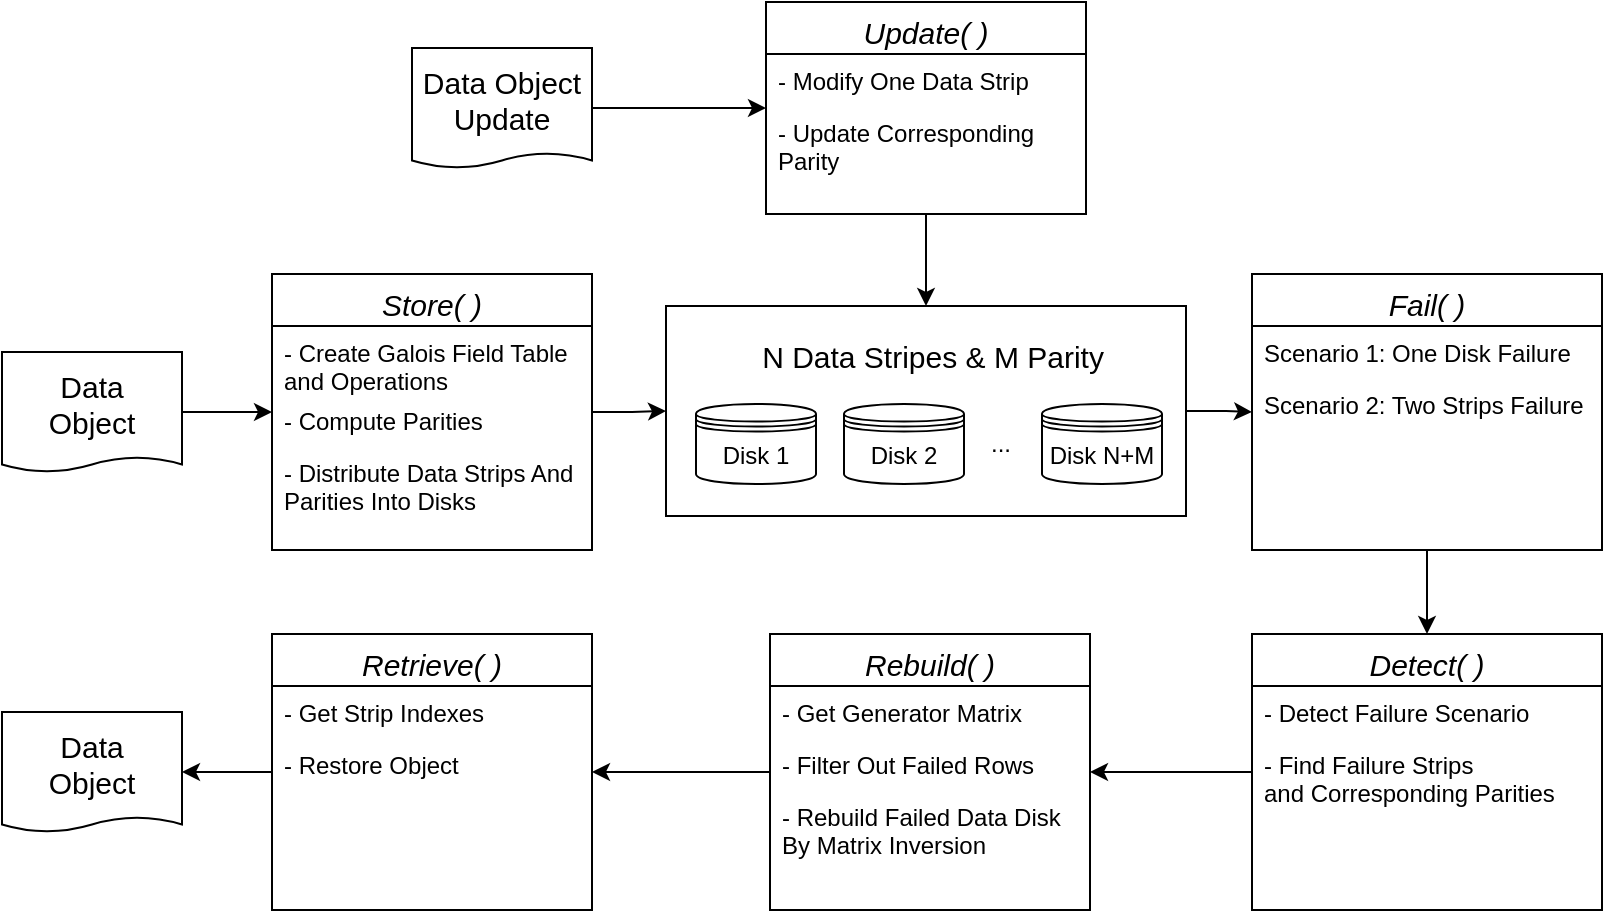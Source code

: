 <mxfile version="20.5.3" type="device" pages="2"><diagram id="C5RBs43oDa-KdzZeNtuy" name="Page-1"><mxGraphModel dx="2115" dy="504" grid="1" gridSize="10" guides="1" tooltips="1" connect="1" arrows="1" fold="1" page="1" pageScale="1" pageWidth="1169" pageHeight="827" math="0" shadow="0"><root><mxCell id="WIyWlLk6GJQsqaUBKTNV-0"/><mxCell id="WIyWlLk6GJQsqaUBKTNV-1" parent="WIyWlLk6GJQsqaUBKTNV-0"/><mxCell id="7iEQc7h5QQHcq91o94cX-3" value="" style="edgeStyle=orthogonalEdgeStyle;rounded=0;orthogonalLoop=1;jettySize=auto;html=1;" edge="1" parent="WIyWlLk6GJQsqaUBKTNV-1" source="-LyPutmmNa8LP4e_rsO3-9" target="-LyPutmmNa8LP4e_rsO3-24"><mxGeometry relative="1" as="geometry"/></mxCell><mxCell id="-LyPutmmNa8LP4e_rsO3-9" value="" style="rounded=0;whiteSpace=wrap;html=1;" parent="WIyWlLk6GJQsqaUBKTNV-1" vertex="1"><mxGeometry x="-668" y="242" width="260" height="105" as="geometry"/></mxCell><mxCell id="-LyPutmmNa8LP4e_rsO3-0" value="Disk 1" style="shape=datastore;whiteSpace=wrap;html=1;rounded=0;" parent="WIyWlLk6GJQsqaUBKTNV-1" vertex="1"><mxGeometry x="-653" y="291" width="60" height="40" as="geometry"/></mxCell><mxCell id="7iEQc7h5QQHcq91o94cX-0" value="" style="edgeStyle=orthogonalEdgeStyle;rounded=0;orthogonalLoop=1;jettySize=auto;html=1;entryX=0;entryY=0.5;entryDx=0;entryDy=0;" edge="1" parent="WIyWlLk6GJQsqaUBKTNV-1" source="-LyPutmmNa8LP4e_rsO3-1" target="-LyPutmmNa8LP4e_rsO3-9"><mxGeometry relative="1" as="geometry"/></mxCell><mxCell id="-LyPutmmNa8LP4e_rsO3-1" value="Store( )" style="swimlane;fontStyle=2;align=center;verticalAlign=top;childLayout=stackLayout;horizontal=1;startSize=26;horizontalStack=0;resizeParent=1;resizeLast=0;collapsible=1;marginBottom=0;rounded=0;shadow=0;strokeWidth=1;fontSize=15;" parent="WIyWlLk6GJQsqaUBKTNV-1" vertex="1"><mxGeometry x="-865" y="226" width="160" height="138" as="geometry"><mxRectangle x="230" y="140" width="160" height="26" as="alternateBounds"/></mxGeometry></mxCell><mxCell id="-LyPutmmNa8LP4e_rsO3-2" value="- Create Galois Field Table and Operations" style="text;align=left;verticalAlign=top;spacingLeft=4;spacingRight=4;overflow=hidden;rotatable=0;points=[[0,0.5],[1,0.5]];portConstraint=eastwest;rounded=0;whiteSpace=wrap;" parent="-LyPutmmNa8LP4e_rsO3-1" vertex="1"><mxGeometry y="26" width="160" height="34" as="geometry"/></mxCell><mxCell id="-LyPutmmNa8LP4e_rsO3-3" value="- Compute Parities" style="text;align=left;verticalAlign=top;spacingLeft=4;spacingRight=4;overflow=hidden;rotatable=0;points=[[0,0.5],[1,0.5]];portConstraint=eastwest;rounded=0;shadow=0;html=0;" parent="-LyPutmmNa8LP4e_rsO3-1" vertex="1"><mxGeometry y="60" width="160" height="26" as="geometry"/></mxCell><mxCell id="-LyPutmmNa8LP4e_rsO3-4" value="- Distribute Data Strips And Parities Into Disks" style="text;align=left;verticalAlign=top;spacingLeft=4;spacingRight=4;overflow=hidden;rotatable=0;points=[[0,0.5],[1,0.5]];portConstraint=eastwest;rounded=0;shadow=0;html=0;whiteSpace=wrap;" parent="-LyPutmmNa8LP4e_rsO3-1" vertex="1"><mxGeometry y="86" width="160" height="44" as="geometry"/></mxCell><mxCell id="7iEQc7h5QQHcq91o94cX-2" value="" style="edgeStyle=orthogonalEdgeStyle;rounded=0;orthogonalLoop=1;jettySize=auto;html=1;" edge="1" parent="WIyWlLk6GJQsqaUBKTNV-1" source="-LyPutmmNa8LP4e_rsO3-12" target="-LyPutmmNa8LP4e_rsO3-1"><mxGeometry relative="1" as="geometry"/></mxCell><mxCell id="-LyPutmmNa8LP4e_rsO3-12" value="Data &lt;br&gt;Object" style="shape=document;whiteSpace=wrap;html=1;boundedLbl=1;size=0.125;fontSize=15;" parent="WIyWlLk6GJQsqaUBKTNV-1" vertex="1"><mxGeometry x="-1000" y="265" width="90" height="60" as="geometry"/></mxCell><mxCell id="-LyPutmmNa8LP4e_rsO3-17" value="Disk 2" style="shape=datastore;whiteSpace=wrap;html=1;rounded=0;" parent="WIyWlLk6GJQsqaUBKTNV-1" vertex="1"><mxGeometry x="-579" y="291" width="60" height="40" as="geometry"/></mxCell><mxCell id="-LyPutmmNa8LP4e_rsO3-18" value="Disk N+M" style="shape=datastore;whiteSpace=wrap;html=1;rounded=0;" parent="WIyWlLk6GJQsqaUBKTNV-1" vertex="1"><mxGeometry x="-480" y="291" width="60" height="40" as="geometry"/></mxCell><mxCell id="-LyPutmmNa8LP4e_rsO3-21" value="..." style="text;html=1;resizable=0;autosize=1;align=center;verticalAlign=middle;points=[];fillColor=none;strokeColor=none;rounded=0;" parent="WIyWlLk6GJQsqaUBKTNV-1" vertex="1"><mxGeometry x="-516" y="296" width="30" height="30" as="geometry"/></mxCell><mxCell id="-LyPutmmNa8LP4e_rsO3-22" value="N Data Stripes&amp;nbsp;&amp;amp; M Parity" style="text;html=1;resizable=0;autosize=1;align=center;verticalAlign=middle;points=[];fillColor=none;strokeColor=none;rounded=0;fontSize=15;" parent="WIyWlLk6GJQsqaUBKTNV-1" vertex="1"><mxGeometry x="-630" y="252" width="190" height="30" as="geometry"/></mxCell><mxCell id="-LyPutmmNa8LP4e_rsO3-24" value="Fail( )" style="swimlane;fontStyle=2;align=center;verticalAlign=top;childLayout=stackLayout;horizontal=1;startSize=26;horizontalStack=0;resizeParent=1;resizeLast=0;collapsible=1;marginBottom=0;rounded=0;shadow=0;strokeWidth=1;fontSize=15;" parent="WIyWlLk6GJQsqaUBKTNV-1" vertex="1"><mxGeometry x="-375" y="226" width="175" height="138" as="geometry"><mxRectangle x="230" y="140" width="160" height="26" as="alternateBounds"/></mxGeometry></mxCell><mxCell id="-LyPutmmNa8LP4e_rsO3-25" value="Scenario 1: One Disk Failure" style="text;align=left;verticalAlign=top;spacingLeft=4;spacingRight=4;overflow=hidden;rotatable=0;points=[[0,0.5],[1,0.5]];portConstraint=eastwest;rounded=0;" parent="-LyPutmmNa8LP4e_rsO3-24" vertex="1"><mxGeometry y="26" width="175" height="26" as="geometry"/></mxCell><mxCell id="-LyPutmmNa8LP4e_rsO3-26" value="Scenario 2: Two Strips Failure" style="text;align=left;verticalAlign=top;spacingLeft=4;spacingRight=4;overflow=hidden;rotatable=0;points=[[0,0.5],[1,0.5]];portConstraint=eastwest;rounded=0;shadow=0;html=0;" parent="-LyPutmmNa8LP4e_rsO3-24" vertex="1"><mxGeometry y="52" width="175" height="26" as="geometry"/></mxCell><mxCell id="-LyPutmmNa8LP4e_rsO3-28" value="Rebuild( )" style="swimlane;fontStyle=2;align=center;verticalAlign=top;childLayout=stackLayout;horizontal=1;startSize=26;horizontalStack=0;resizeParent=1;resizeLast=0;collapsible=1;marginBottom=0;rounded=0;shadow=0;strokeWidth=1;fontSize=15;" parent="WIyWlLk6GJQsqaUBKTNV-1" vertex="1"><mxGeometry x="-616" y="406" width="160" height="138" as="geometry"><mxRectangle x="230" y="140" width="160" height="26" as="alternateBounds"/></mxGeometry></mxCell><mxCell id="-LyPutmmNa8LP4e_rsO3-29" value="- Get Generator Matrix " style="text;align=left;verticalAlign=top;spacingLeft=4;spacingRight=4;overflow=hidden;rotatable=0;points=[[0,0.5],[1,0.5]];portConstraint=eastwest;rounded=0;" parent="-LyPutmmNa8LP4e_rsO3-28" vertex="1"><mxGeometry y="26" width="160" height="26" as="geometry"/></mxCell><mxCell id="-LyPutmmNa8LP4e_rsO3-30" value="- Filter Out Failed Rows" style="text;align=left;verticalAlign=top;spacingLeft=4;spacingRight=4;overflow=hidden;rotatable=0;points=[[0,0.5],[1,0.5]];portConstraint=eastwest;rounded=0;shadow=0;html=0;" parent="-LyPutmmNa8LP4e_rsO3-28" vertex="1"><mxGeometry y="52" width="160" height="26" as="geometry"/></mxCell><mxCell id="-LyPutmmNa8LP4e_rsO3-31" value="- Rebuild Failed Data Disk By Matrix Inversion" style="text;align=left;verticalAlign=top;spacingLeft=4;spacingRight=4;overflow=hidden;rotatable=0;points=[[0,0.5],[1,0.5]];portConstraint=eastwest;rounded=0;shadow=0;whiteSpace=wrap;" parent="-LyPutmmNa8LP4e_rsO3-28" vertex="1"><mxGeometry y="78" width="160" height="42" as="geometry"/></mxCell><mxCell id="-LyPutmmNa8LP4e_rsO3-35" value="Detect( )" style="swimlane;fontStyle=2;align=center;verticalAlign=top;childLayout=stackLayout;horizontal=1;startSize=26;horizontalStack=0;resizeParent=1;resizeLast=0;collapsible=1;marginBottom=0;rounded=0;shadow=0;strokeWidth=1;fontSize=15;" parent="WIyWlLk6GJQsqaUBKTNV-1" vertex="1"><mxGeometry x="-375" y="406" width="175" height="138" as="geometry"><mxRectangle x="230" y="140" width="160" height="26" as="alternateBounds"/></mxGeometry></mxCell><mxCell id="-LyPutmmNa8LP4e_rsO3-36" value="- Detect Failure Scenario" style="text;align=left;verticalAlign=top;spacingLeft=4;spacingRight=4;overflow=hidden;rotatable=0;points=[[0,0.5],[1,0.5]];portConstraint=eastwest;rounded=0;" parent="-LyPutmmNa8LP4e_rsO3-35" vertex="1"><mxGeometry y="26" width="175" height="26" as="geometry"/></mxCell><mxCell id="-LyPutmmNa8LP4e_rsO3-37" value="- Find Failure Strips and Corresponding Parities" style="text;align=left;verticalAlign=top;spacingLeft=4;spacingRight=4;overflow=hidden;rotatable=0;points=[[0,0.5],[1,0.5]];portConstraint=eastwest;rounded=0;shadow=0;html=0;whiteSpace=wrap;" parent="-LyPutmmNa8LP4e_rsO3-35" vertex="1"><mxGeometry y="52" width="175" height="48" as="geometry"/></mxCell><mxCell id="-LyPutmmNa8LP4e_rsO3-41" style="edgeStyle=orthogonalEdgeStyle;rounded=0;orthogonalLoop=1;jettySize=auto;html=1;exitX=0.5;exitY=1;exitDx=0;exitDy=0;entryX=0.5;entryY=0;entryDx=0;entryDy=0;" parent="WIyWlLk6GJQsqaUBKTNV-1" source="-LyPutmmNa8LP4e_rsO3-24" target="-LyPutmmNa8LP4e_rsO3-35" edge="1"><mxGeometry relative="1" as="geometry"><mxPoint x="-403" y="304.5" as="sourcePoint"/><mxPoint x="-365" y="305" as="targetPoint"/></mxGeometry></mxCell><mxCell id="-LyPutmmNa8LP4e_rsO3-42" style="edgeStyle=orthogonalEdgeStyle;rounded=0;orthogonalLoop=1;jettySize=auto;html=1;" parent="WIyWlLk6GJQsqaUBKTNV-1" source="-LyPutmmNa8LP4e_rsO3-35" target="-LyPutmmNa8LP4e_rsO3-28" edge="1"><mxGeometry relative="1" as="geometry"><mxPoint x="-403" y="290.5" as="sourcePoint"/><mxPoint x="-365" y="291" as="targetPoint"/></mxGeometry></mxCell><mxCell id="-LyPutmmNa8LP4e_rsO3-43" value="Retrieve( )" style="swimlane;fontStyle=2;align=center;verticalAlign=top;childLayout=stackLayout;horizontal=1;startSize=26;horizontalStack=0;resizeParent=1;resizeLast=0;collapsible=1;marginBottom=0;rounded=0;shadow=0;strokeWidth=1;fontSize=15;" parent="WIyWlLk6GJQsqaUBKTNV-1" vertex="1"><mxGeometry x="-865" y="406" width="160" height="138" as="geometry"><mxRectangle x="230" y="140" width="160" height="26" as="alternateBounds"/></mxGeometry></mxCell><mxCell id="-LyPutmmNa8LP4e_rsO3-45" value="- Get Strip Indexes" style="text;align=left;verticalAlign=top;spacingLeft=4;spacingRight=4;overflow=hidden;rotatable=0;points=[[0,0.5],[1,0.5]];portConstraint=eastwest;rounded=0;shadow=0;html=0;" parent="-LyPutmmNa8LP4e_rsO3-43" vertex="1"><mxGeometry y="26" width="160" height="26" as="geometry"/></mxCell><mxCell id="-LyPutmmNa8LP4e_rsO3-46" value="- Restore Object" style="text;align=left;verticalAlign=top;spacingLeft=4;spacingRight=4;overflow=hidden;rotatable=0;points=[[0,0.5],[1,0.5]];portConstraint=eastwest;rounded=0;shadow=0;html=0;" parent="-LyPutmmNa8LP4e_rsO3-43" vertex="1"><mxGeometry y="52" width="160" height="26" as="geometry"/></mxCell><mxCell id="-LyPutmmNa8LP4e_rsO3-49" style="edgeStyle=orthogonalEdgeStyle;rounded=0;orthogonalLoop=1;jettySize=auto;html=1;" parent="WIyWlLk6GJQsqaUBKTNV-1" source="-LyPutmmNa8LP4e_rsO3-28" target="-LyPutmmNa8LP4e_rsO3-43" edge="1"><mxGeometry relative="1" as="geometry"><mxPoint x="-365" y="481" as="sourcePoint"/><mxPoint x="-414" y="481" as="targetPoint"/></mxGeometry></mxCell><mxCell id="-LyPutmmNa8LP4e_rsO3-50" value="Data &lt;br style=&quot;font-size: 15px;&quot;&gt;Object" style="shape=document;whiteSpace=wrap;html=1;boundedLbl=1;size=0.125;fontSize=15;" parent="WIyWlLk6GJQsqaUBKTNV-1" vertex="1"><mxGeometry x="-1000" y="445" width="90" height="60" as="geometry"/></mxCell><mxCell id="-LyPutmmNa8LP4e_rsO3-51" style="edgeStyle=orthogonalEdgeStyle;rounded=0;orthogonalLoop=1;jettySize=auto;html=1;entryX=1;entryY=0.5;entryDx=0;entryDy=0;" parent="WIyWlLk6GJQsqaUBKTNV-1" source="-LyPutmmNa8LP4e_rsO3-43" target="-LyPutmmNa8LP4e_rsO3-50" edge="1"><mxGeometry relative="1" as="geometry"><mxPoint x="-900" y="291" as="sourcePoint"/><mxPoint x="-855" y="291" as="targetPoint"/></mxGeometry></mxCell><mxCell id="G-Y1WmibotUhrBUk2AjM-0" value="Data Object Update" style="shape=document;whiteSpace=wrap;html=1;boundedLbl=1;size=0.125;fontSize=15;" parent="WIyWlLk6GJQsqaUBKTNV-1" vertex="1"><mxGeometry x="-795" y="113" width="90" height="60" as="geometry"/></mxCell><mxCell id="G-Y1WmibotUhrBUk2AjM-1" value="Update( )" style="swimlane;fontStyle=2;align=center;verticalAlign=top;childLayout=stackLayout;horizontal=1;startSize=26;horizontalStack=0;resizeParent=1;resizeLast=0;collapsible=1;marginBottom=0;rounded=0;shadow=0;strokeWidth=1;fontSize=15;" parent="WIyWlLk6GJQsqaUBKTNV-1" vertex="1"><mxGeometry x="-618" y="90" width="160" height="106" as="geometry"><mxRectangle x="230" y="140" width="160" height="26" as="alternateBounds"/></mxGeometry></mxCell><mxCell id="G-Y1WmibotUhrBUk2AjM-2" value="- Modify One Data Strip" style="text;align=left;verticalAlign=top;spacingLeft=4;spacingRight=4;overflow=hidden;rotatable=0;points=[[0,0.5],[1,0.5]];portConstraint=eastwest;rounded=0;" parent="G-Y1WmibotUhrBUk2AjM-1" vertex="1"><mxGeometry y="26" width="160" height="26" as="geometry"/></mxCell><mxCell id="G-Y1WmibotUhrBUk2AjM-3" value="- Update Corresponding Parity" style="text;align=left;verticalAlign=top;spacingLeft=4;spacingRight=4;overflow=hidden;rotatable=0;points=[[0,0.5],[1,0.5]];portConstraint=eastwest;rounded=0;shadow=0;html=0;whiteSpace=wrap;" parent="G-Y1WmibotUhrBUk2AjM-1" vertex="1"><mxGeometry y="52" width="160" height="38" as="geometry"/></mxCell><mxCell id="G-Y1WmibotUhrBUk2AjM-5" style="edgeStyle=orthogonalEdgeStyle;rounded=0;orthogonalLoop=1;jettySize=auto;html=1;exitX=1;exitY=0.5;exitDx=0;exitDy=0;" parent="WIyWlLk6GJQsqaUBKTNV-1" source="G-Y1WmibotUhrBUk2AjM-0" target="G-Y1WmibotUhrBUk2AjM-1" edge="1"><mxGeometry relative="1" as="geometry"><mxPoint x="-684" y="301" as="sourcePoint"/><mxPoint x="-652" y="300.5" as="targetPoint"/></mxGeometry></mxCell><mxCell id="G-Y1WmibotUhrBUk2AjM-6" style="edgeStyle=orthogonalEdgeStyle;rounded=0;orthogonalLoop=1;jettySize=auto;html=1;exitX=0.5;exitY=1;exitDx=0;exitDy=0;entryX=0.5;entryY=0;entryDx=0;entryDy=0;" parent="WIyWlLk6GJQsqaUBKTNV-1" source="G-Y1WmibotUhrBUk2AjM-1" target="-LyPutmmNa8LP4e_rsO3-9" edge="1"><mxGeometry relative="1" as="geometry"><mxPoint x="-698" y="165" as="sourcePoint"/><mxPoint x="-619" y="165" as="targetPoint"/></mxGeometry></mxCell></root></mxGraphModel></diagram><diagram id="oi0cFQB3u37jaEGi0sbI" name="Page-2"><mxGraphModel dx="2115" dy="504" grid="1" gridSize="10" guides="1" tooltips="1" connect="1" arrows="1" fold="1" page="1" pageScale="1" pageWidth="1169" pageHeight="827" math="0" shadow="0"><root><mxCell id="0"/><mxCell id="1" parent="0"/><mxCell id="mjQEUlMLIp6r8zntfKOy-7" value="" style="rounded=1;whiteSpace=wrap;html=1;strokeWidth=1;fontSize=25;arcSize=23;" parent="1" vertex="1"><mxGeometry x="-957" y="187" width="120" height="243" as="geometry"/></mxCell><mxCell id="mjQEUlMLIp6r8zntfKOy-52" style="edgeStyle=orthogonalEdgeStyle;rounded=0;orthogonalLoop=1;jettySize=auto;html=1;exitX=1;exitY=0.5;exitDx=0;exitDy=0;entryX=0;entryY=0.5;entryDx=0;entryDy=0;fontSize=20;" parent="1" source="mf34W5QXKVl6oLLHgfJL-1" target="mf34W5QXKVl6oLLHgfJL-2" edge="1"><mxGeometry relative="1" as="geometry"/></mxCell><mxCell id="mf34W5QXKVl6oLLHgfJL-1" value="Data&lt;br&gt;Object" style="shape=document;whiteSpace=wrap;html=1;boundedLbl=1;size=0.125;fontSize=15;" parent="1" vertex="1"><mxGeometry x="-882.5" y="68.75" width="90" height="60" as="geometry"/></mxCell><mxCell id="mjQEUlMLIp6r8zntfKOy-47" style="edgeStyle=orthogonalEdgeStyle;rounded=0;orthogonalLoop=1;jettySize=auto;html=1;exitX=0.5;exitY=1;exitDx=0;exitDy=0;entryX=0.5;entryY=0;entryDx=0;entryDy=0;fontSize=20;" parent="1" source="mf34W5QXKVl6oLLHgfJL-2" target="mjQEUlMLIp6r8zntfKOy-7" edge="1"><mxGeometry relative="1" as="geometry"/></mxCell><mxCell id="mjQEUlMLIp6r8zntfKOy-48" style="edgeStyle=orthogonalEdgeStyle;rounded=0;orthogonalLoop=1;jettySize=auto;html=1;exitX=0.5;exitY=1;exitDx=0;exitDy=0;entryX=0.5;entryY=0;entryDx=0;entryDy=0;fontSize=20;" parent="1" source="mf34W5QXKVl6oLLHgfJL-2" target="mjQEUlMLIp6r8zntfKOy-12" edge="1"><mxGeometry relative="1" as="geometry"/></mxCell><mxCell id="mjQEUlMLIp6r8zntfKOy-49" style="edgeStyle=orthogonalEdgeStyle;rounded=0;orthogonalLoop=1;jettySize=auto;html=1;exitX=0.5;exitY=1;exitDx=0;exitDy=0;fontSize=20;" parent="1" source="mf34W5QXKVl6oLLHgfJL-2" target="mjQEUlMLIp6r8zntfKOy-28" edge="1"><mxGeometry relative="1" as="geometry"/></mxCell><mxCell id="mjQEUlMLIp6r8zntfKOy-53" style="edgeStyle=orthogonalEdgeStyle;rounded=0;orthogonalLoop=1;jettySize=auto;html=1;exitX=0;exitY=0.5;exitDx=0;exitDy=0;entryX=1;entryY=0.5;entryDx=0;entryDy=0;fontSize=20;" parent="1" source="mf34W5QXKVl6oLLHgfJL-2" target="mf34W5QXKVl6oLLHgfJL-1" edge="1"><mxGeometry relative="1" as="geometry"/></mxCell><mxCell id="mjQEUlMLIp6r8zntfKOy-68" style="edgeStyle=orthogonalEdgeStyle;rounded=0;orthogonalLoop=1;jettySize=auto;html=1;exitX=0.5;exitY=1;exitDx=0;exitDy=0;entryX=0.5;entryY=0;entryDx=0;entryDy=0;fontSize=20;" parent="1" source="mf34W5QXKVl6oLLHgfJL-2" target="mjQEUlMLIp6r8zntfKOy-54" edge="1"><mxGeometry relative="1" as="geometry"/></mxCell><mxCell id="mf34W5QXKVl6oLLHgfJL-2" value="RAID-6 &lt;br&gt;System" style="rounded=1;whiteSpace=wrap;html=1;absoluteArcSize=1;arcSize=14;strokeWidth=1;fontSize=15;" parent="1" vertex="1"><mxGeometry x="-717.5" y="70" width="110" height="57.5" as="geometry"/></mxCell><mxCell id="DprklV-mJ0uBC39OOmg4-2" value="Disk 1" style="text;html=1;strokeColor=none;fillColor=none;align=center;verticalAlign=middle;whiteSpace=wrap;rounded=0;strokeWidth=1;fontSize=15;" parent="1" vertex="1"><mxGeometry x="-926" y="390" width="60" height="40" as="geometry"/></mxCell><mxCell id="mjQEUlMLIp6r8zntfKOy-2" value="..." style="text;html=1;resizable=0;autosize=1;align=center;verticalAlign=middle;points=[];fillColor=none;strokeColor=none;rounded=0;strokeWidth=1;fontSize=25;" parent="1" vertex="1"><mxGeometry x="-568" y="267" width="40" height="40" as="geometry"/></mxCell><mxCell id="mjQEUlMLIp6r8zntfKOy-9" value="" style="strokeWidth=1;html=1;shape=mxgraph.flowchart.database;whiteSpace=wrap;fontSize=15;" parent="1" vertex="1"><mxGeometry x="-941" y="300" width="90" height="40" as="geometry"/></mxCell><mxCell id="mjQEUlMLIp6r8zntfKOy-10" value="" style="strokeWidth=1;html=1;shape=mxgraph.flowchart.database;whiteSpace=wrap;fontSize=15;" parent="1" vertex="1"><mxGeometry x="-941" y="350" width="90" height="40" as="geometry"/></mxCell><mxCell id="mjQEUlMLIp6r8zntfKOy-8" value="" style="strokeWidth=1;html=1;shape=mxgraph.flowchart.database;whiteSpace=wrap;fontSize=15;" parent="1" vertex="1"><mxGeometry x="-941" y="267" width="90" height="40" as="geometry"/></mxCell><mxCell id="mjQEUlMLIp6r8zntfKOy-3" value="" style="strokeWidth=1;html=1;shape=mxgraph.flowchart.database;whiteSpace=wrap;fontSize=15;" parent="1" vertex="1"><mxGeometry x="-941" y="233" width="90" height="40" as="geometry"/></mxCell><mxCell id="DprklV-mJ0uBC39OOmg4-1" value="" style="strokeWidth=1;html=1;shape=mxgraph.flowchart.database;whiteSpace=wrap;fontSize=15;fillColor=#CFCFCF;strokeColor=#666666;fontColor=#333333;" parent="1" vertex="1"><mxGeometry x="-941" y="200" width="90" height="40" as="geometry"/></mxCell><mxCell id="mjQEUlMLIp6r8zntfKOy-11" value="..." style="text;html=1;resizable=0;autosize=1;align=center;verticalAlign=middle;points=[];fillColor=none;strokeColor=none;rounded=0;strokeWidth=1;fontSize=20;horizontal=0;" parent="1" vertex="1"><mxGeometry x="-927" y="337" width="50" height="30" as="geometry"/></mxCell><mxCell id="mjQEUlMLIp6r8zntfKOy-12" value="" style="rounded=1;whiteSpace=wrap;html=1;strokeWidth=1;fontSize=25;arcSize=23;" parent="1" vertex="1"><mxGeometry x="-825.5" y="187" width="120" height="243" as="geometry"/></mxCell><mxCell id="mjQEUlMLIp6r8zntfKOy-13" value="Disk 2" style="text;html=1;strokeColor=none;fillColor=none;align=center;verticalAlign=middle;whiteSpace=wrap;rounded=0;strokeWidth=1;fontSize=15;" parent="1" vertex="1"><mxGeometry x="-794.5" y="390" width="60" height="40" as="geometry"/></mxCell><mxCell id="mjQEUlMLIp6r8zntfKOy-14" value="" style="strokeWidth=1;html=1;shape=mxgraph.flowchart.database;whiteSpace=wrap;fontSize=15;" parent="1" vertex="1"><mxGeometry x="-809.5" y="300" width="90" height="40" as="geometry"/></mxCell><mxCell id="mjQEUlMLIp6r8zntfKOy-15" value="" style="strokeWidth=1;html=1;shape=mxgraph.flowchart.database;whiteSpace=wrap;fontSize=15;" parent="1" vertex="1"><mxGeometry x="-809.5" y="350" width="90" height="40" as="geometry"/></mxCell><mxCell id="mjQEUlMLIp6r8zntfKOy-16" value="" style="strokeWidth=1;html=1;shape=mxgraph.flowchart.database;whiteSpace=wrap;fontSize=15;fillColor=#FFFFFF;fontColor=#333333;strokeColor=#666666;" parent="1" vertex="1"><mxGeometry x="-809.5" y="267" width="90" height="40" as="geometry"/></mxCell><mxCell id="mjQEUlMLIp6r8zntfKOy-17" value="" style="strokeWidth=1;html=1;shape=mxgraph.flowchart.database;whiteSpace=wrap;fontSize=15;fillColor=#CFCFCF;fontColor=#333333;strokeColor=#666666;" parent="1" vertex="1"><mxGeometry x="-809.5" y="233" width="90" height="40" as="geometry"/></mxCell><mxCell id="mjQEUlMLIp6r8zntfKOy-18" value="" style="strokeWidth=1;html=1;shape=mxgraph.flowchart.database;whiteSpace=wrap;fontSize=15;fillColor=#E3E3E3;" parent="1" vertex="1"><mxGeometry x="-809.5" y="200" width="90" height="40" as="geometry"/></mxCell><mxCell id="mjQEUlMLIp6r8zntfKOy-19" value="..." style="text;html=1;resizable=0;autosize=1;align=center;verticalAlign=middle;points=[];fillColor=none;strokeColor=none;rounded=0;strokeWidth=1;fontSize=20;horizontal=0;" parent="1" vertex="1"><mxGeometry x="-795.5" y="337" width="50" height="30" as="geometry"/></mxCell><mxCell id="mjQEUlMLIp6r8zntfKOy-51" style="edgeStyle=orthogonalEdgeStyle;rounded=0;orthogonalLoop=1;jettySize=auto;html=1;exitX=0.5;exitY=0;exitDx=0;exitDy=0;entryX=0.5;entryY=1;entryDx=0;entryDy=0;fontSize=20;" parent="1" source="mjQEUlMLIp6r8zntfKOy-28" target="mf34W5QXKVl6oLLHgfJL-2" edge="1"><mxGeometry relative="1" as="geometry"/></mxCell><mxCell id="mjQEUlMLIp6r8zntfKOy-28" value="" style="rounded=1;whiteSpace=wrap;html=1;strokeWidth=1;fontSize=25;arcSize=23;" parent="1" vertex="1"><mxGeometry x="-519" y="187" width="120" height="243" as="geometry"/></mxCell><mxCell id="mjQEUlMLIp6r8zntfKOy-29" value="Disk N" style="text;html=1;strokeColor=none;fillColor=none;align=center;verticalAlign=middle;whiteSpace=wrap;rounded=0;strokeWidth=1;fontSize=15;" parent="1" vertex="1"><mxGeometry x="-488" y="390" width="60" height="40" as="geometry"/></mxCell><mxCell id="mjQEUlMLIp6r8zntfKOy-30" value="" style="strokeWidth=1;html=1;shape=mxgraph.flowchart.database;whiteSpace=wrap;fontSize=15;" parent="1" vertex="1"><mxGeometry x="-503" y="300" width="90" height="40" as="geometry"/></mxCell><mxCell id="mjQEUlMLIp6r8zntfKOy-31" value="" style="strokeWidth=1;html=1;shape=mxgraph.flowchart.database;whiteSpace=wrap;fontSize=15;" parent="1" vertex="1"><mxGeometry x="-503" y="350" width="90" height="40" as="geometry"/></mxCell><mxCell id="mjQEUlMLIp6r8zntfKOy-32" value="" style="strokeWidth=1;html=1;shape=mxgraph.flowchart.database;whiteSpace=wrap;fontSize=15;" parent="1" vertex="1"><mxGeometry x="-503" y="267" width="90" height="40" as="geometry"/></mxCell><mxCell id="mjQEUlMLIp6r8zntfKOy-33" value="" style="strokeWidth=1;html=1;shape=mxgraph.flowchart.database;whiteSpace=wrap;fontSize=15;" parent="1" vertex="1"><mxGeometry x="-503" y="233" width="90" height="40" as="geometry"/></mxCell><mxCell id="mjQEUlMLIp6r8zntfKOy-34" value="" style="strokeWidth=1;html=1;shape=mxgraph.flowchart.database;whiteSpace=wrap;fontSize=15;" parent="1" vertex="1"><mxGeometry x="-503" y="200" width="90" height="40" as="geometry"/></mxCell><mxCell id="mjQEUlMLIp6r8zntfKOy-35" value="..." style="text;html=1;resizable=0;autosize=1;align=center;verticalAlign=middle;points=[];fillColor=none;strokeColor=none;rounded=0;strokeWidth=1;fontSize=20;horizontal=0;" parent="1" vertex="1"><mxGeometry x="-489" y="337" width="50" height="30" as="geometry"/></mxCell><mxCell id="DprklV-mJ0uBC39OOmg4-4" value="block" style="text;html=1;strokeColor=none;fillColor=none;align=center;verticalAlign=middle;whiteSpace=wrap;rounded=0;strokeWidth=1;fontSize=15;" parent="1" vertex="1"><mxGeometry x="-925" y="306" width="60" height="40" as="geometry"/></mxCell><mxCell id="mjQEUlMLIp6r8zntfKOy-37" value="block" style="text;html=1;strokeColor=none;fillColor=none;align=center;verticalAlign=middle;whiteSpace=wrap;rounded=0;strokeWidth=1;fontSize=15;" parent="1" vertex="1"><mxGeometry x="-925" y="274" width="55.5" height="37" as="geometry"/></mxCell><mxCell id="mjQEUlMLIp6r8zntfKOy-38" value="block" style="text;html=1;strokeColor=none;fillColor=none;align=center;verticalAlign=middle;whiteSpace=wrap;rounded=0;strokeWidth=1;fontSize=15;" parent="1" vertex="1"><mxGeometry x="-925" y="357" width="60" height="40" as="geometry"/></mxCell><mxCell id="mjQEUlMLIp6r8zntfKOy-39" value="parity" style="text;html=1;strokeColor=none;fillColor=none;align=center;verticalAlign=middle;whiteSpace=wrap;rounded=0;strokeWidth=1;fontSize=15;" parent="1" vertex="1"><mxGeometry x="-925" y="206" width="60" height="40" as="geometry"/></mxCell><mxCell id="mjQEUlMLIp6r8zntfKOy-40" value="block" style="text;html=1;strokeColor=none;fillColor=none;align=center;verticalAlign=middle;whiteSpace=wrap;rounded=0;strokeWidth=1;fontSize=15;" parent="1" vertex="1"><mxGeometry x="-925" y="237" width="60" height="40" as="geometry"/></mxCell><mxCell id="mjQEUlMLIp6r8zntfKOy-41" value="parity" style="text;html=1;strokeColor=none;fillColor=none;align=center;verticalAlign=middle;whiteSpace=wrap;rounded=0;strokeWidth=1;fontSize=15;" parent="1" vertex="1"><mxGeometry x="-792.5" y="240" width="55.5" height="37" as="geometry"/></mxCell><mxCell id="mjQEUlMLIp6r8zntfKOy-42" value="block" style="text;html=1;strokeColor=none;fillColor=none;align=center;verticalAlign=middle;whiteSpace=wrap;rounded=0;strokeWidth=1;fontSize=15;" parent="1" vertex="1"><mxGeometry x="-792.5" y="271" width="60" height="40" as="geometry"/></mxCell><mxCell id="mjQEUlMLIp6r8zntfKOy-43" value="block" style="text;html=1;strokeColor=none;fillColor=none;align=center;verticalAlign=middle;whiteSpace=wrap;rounded=0;strokeWidth=1;fontSize=15;" parent="1" vertex="1"><mxGeometry x="-792.5" y="306" width="60" height="40" as="geometry"/></mxCell><mxCell id="mjQEUlMLIp6r8zntfKOy-44" value="parity" style="text;html=1;strokeColor=none;fillColor=none;align=center;verticalAlign=middle;whiteSpace=wrap;rounded=0;strokeWidth=1;fontSize=15;" parent="1" vertex="1"><mxGeometry x="-792.5" y="206" width="60" height="40" as="geometry"/></mxCell><mxCell id="mjQEUlMLIp6r8zntfKOy-45" value="block" style="text;html=1;strokeColor=none;fillColor=none;align=center;verticalAlign=middle;whiteSpace=wrap;rounded=0;strokeWidth=1;fontSize=15;" parent="1" vertex="1"><mxGeometry x="-792.5" y="357" width="60" height="40" as="geometry"/></mxCell><mxCell id="mjQEUlMLIp6r8zntfKOy-54" value="" style="rounded=1;whiteSpace=wrap;html=1;strokeWidth=1;fontSize=25;arcSize=23;" parent="1" vertex="1"><mxGeometry x="-694.5" y="187" width="120" height="243" as="geometry"/></mxCell><mxCell id="mjQEUlMLIp6r8zntfKOy-55" value="Disk 2" style="text;html=1;strokeColor=none;fillColor=none;align=center;verticalAlign=middle;whiteSpace=wrap;rounded=0;strokeWidth=1;fontSize=15;" parent="1" vertex="1"><mxGeometry x="-663.5" y="390" width="60" height="40" as="geometry"/></mxCell><mxCell id="mjQEUlMLIp6r8zntfKOy-57" value="" style="strokeWidth=1;html=1;shape=mxgraph.flowchart.database;whiteSpace=wrap;fontSize=15;" parent="1" vertex="1"><mxGeometry x="-678.5" y="350" width="90" height="40" as="geometry"/></mxCell><mxCell id="mjQEUlMLIp6r8zntfKOy-58" value="" style="strokeWidth=1;html=1;shape=mxgraph.flowchart.database;whiteSpace=wrap;fontSize=15;fillColor=#FFFFFF;fontColor=#333333;strokeColor=#666666;" parent="1" vertex="1"><mxGeometry x="-678.5" y="300" width="90" height="40" as="geometry"/></mxCell><mxCell id="mjQEUlMLIp6r8zntfKOy-59" value="" style="strokeWidth=1;html=1;shape=mxgraph.flowchart.database;whiteSpace=wrap;fontSize=15;fillColor=#CFCFCF;fontColor=#333333;strokeColor=#666666;" parent="1" vertex="1"><mxGeometry x="-678.5" y="267" width="90" height="40" as="geometry"/></mxCell><mxCell id="mjQEUlMLIp6r8zntfKOy-61" value="..." style="text;html=1;resizable=0;autosize=1;align=center;verticalAlign=middle;points=[];fillColor=none;strokeColor=none;rounded=0;strokeWidth=1;fontSize=20;horizontal=0;" parent="1" vertex="1"><mxGeometry x="-664.5" y="337" width="50" height="30" as="geometry"/></mxCell><mxCell id="mjQEUlMLIp6r8zntfKOy-62" value="parity" style="text;html=1;strokeColor=none;fillColor=none;align=center;verticalAlign=middle;whiteSpace=wrap;rounded=0;strokeWidth=1;fontSize=15;" parent="1" vertex="1"><mxGeometry x="-661.5" y="271" width="60" height="40" as="geometry"/></mxCell><mxCell id="mjQEUlMLIp6r8zntfKOy-63" value="block" style="text;html=1;strokeColor=none;fillColor=none;align=center;verticalAlign=middle;whiteSpace=wrap;rounded=0;strokeWidth=1;fontSize=15;" parent="1" vertex="1"><mxGeometry x="-661.5" y="306" width="60" height="40" as="geometry"/></mxCell><mxCell id="mjQEUlMLIp6r8zntfKOy-66" value="block" style="text;html=1;strokeColor=none;fillColor=none;align=center;verticalAlign=middle;whiteSpace=wrap;rounded=0;strokeWidth=1;fontSize=15;" parent="1" vertex="1"><mxGeometry x="-661.5" y="357" width="60" height="40" as="geometry"/></mxCell><mxCell id="mjQEUlMLIp6r8zntfKOy-56" value="" style="strokeWidth=1;html=1;shape=mxgraph.flowchart.database;whiteSpace=wrap;fontSize=15;fillColor=#E3E3E3;" parent="1" vertex="1"><mxGeometry x="-678.5" y="233" width="90" height="40" as="geometry"/></mxCell><mxCell id="mjQEUlMLIp6r8zntfKOy-60" value="" style="strokeWidth=1;html=1;shape=mxgraph.flowchart.database;whiteSpace=wrap;fontSize=15;" parent="1" vertex="1"><mxGeometry x="-678.5" y="200" width="90" height="40" as="geometry"/></mxCell><mxCell id="mjQEUlMLIp6r8zntfKOy-64" value="parity" style="text;html=1;strokeColor=none;fillColor=none;align=center;verticalAlign=middle;whiteSpace=wrap;rounded=0;strokeWidth=1;fontSize=15;" parent="1" vertex="1"><mxGeometry x="-661.5" y="238" width="61.5" height="41" as="geometry"/></mxCell><mxCell id="mjQEUlMLIp6r8zntfKOy-65" value="block" style="text;html=1;strokeColor=none;fillColor=none;align=center;verticalAlign=middle;whiteSpace=wrap;rounded=0;strokeWidth=1;fontSize=15;" parent="1" vertex="1"><mxGeometry x="-661.5" y="210" width="54" height="36" as="geometry"/></mxCell></root></mxGraphModel></diagram></mxfile>